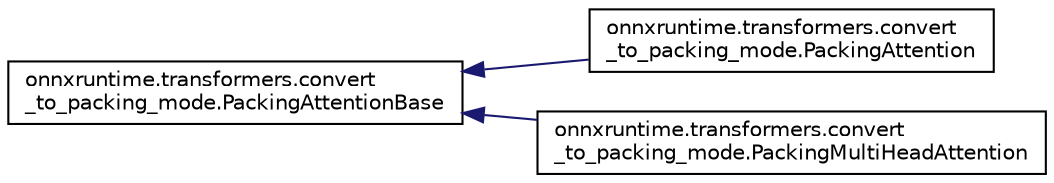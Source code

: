 digraph "Graphical Class Hierarchy"
{
 // LATEX_PDF_SIZE
  edge [fontname="Helvetica",fontsize="10",labelfontname="Helvetica",labelfontsize="10"];
  node [fontname="Helvetica",fontsize="10",shape=record];
  rankdir="LR";
  Node0 [label="onnxruntime.transformers.convert\l_to_packing_mode.PackingAttentionBase",height=0.2,width=0.4,color="black", fillcolor="white", style="filled",URL="$classonnxruntime_1_1transformers_1_1convert__to__packing__mode_1_1PackingAttentionBase.html",tooltip=" "];
  Node0 -> Node1 [dir="back",color="midnightblue",fontsize="10",style="solid",fontname="Helvetica"];
  Node1 [label="onnxruntime.transformers.convert\l_to_packing_mode.PackingAttention",height=0.2,width=0.4,color="black", fillcolor="white", style="filled",URL="$classonnxruntime_1_1transformers_1_1convert__to__packing__mode_1_1PackingAttention.html",tooltip=" "];
  Node0 -> Node2 [dir="back",color="midnightblue",fontsize="10",style="solid",fontname="Helvetica"];
  Node2 [label="onnxruntime.transformers.convert\l_to_packing_mode.PackingMultiHeadAttention",height=0.2,width=0.4,color="black", fillcolor="white", style="filled",URL="$classonnxruntime_1_1transformers_1_1convert__to__packing__mode_1_1PackingMultiHeadAttention.html",tooltip=" "];
}
